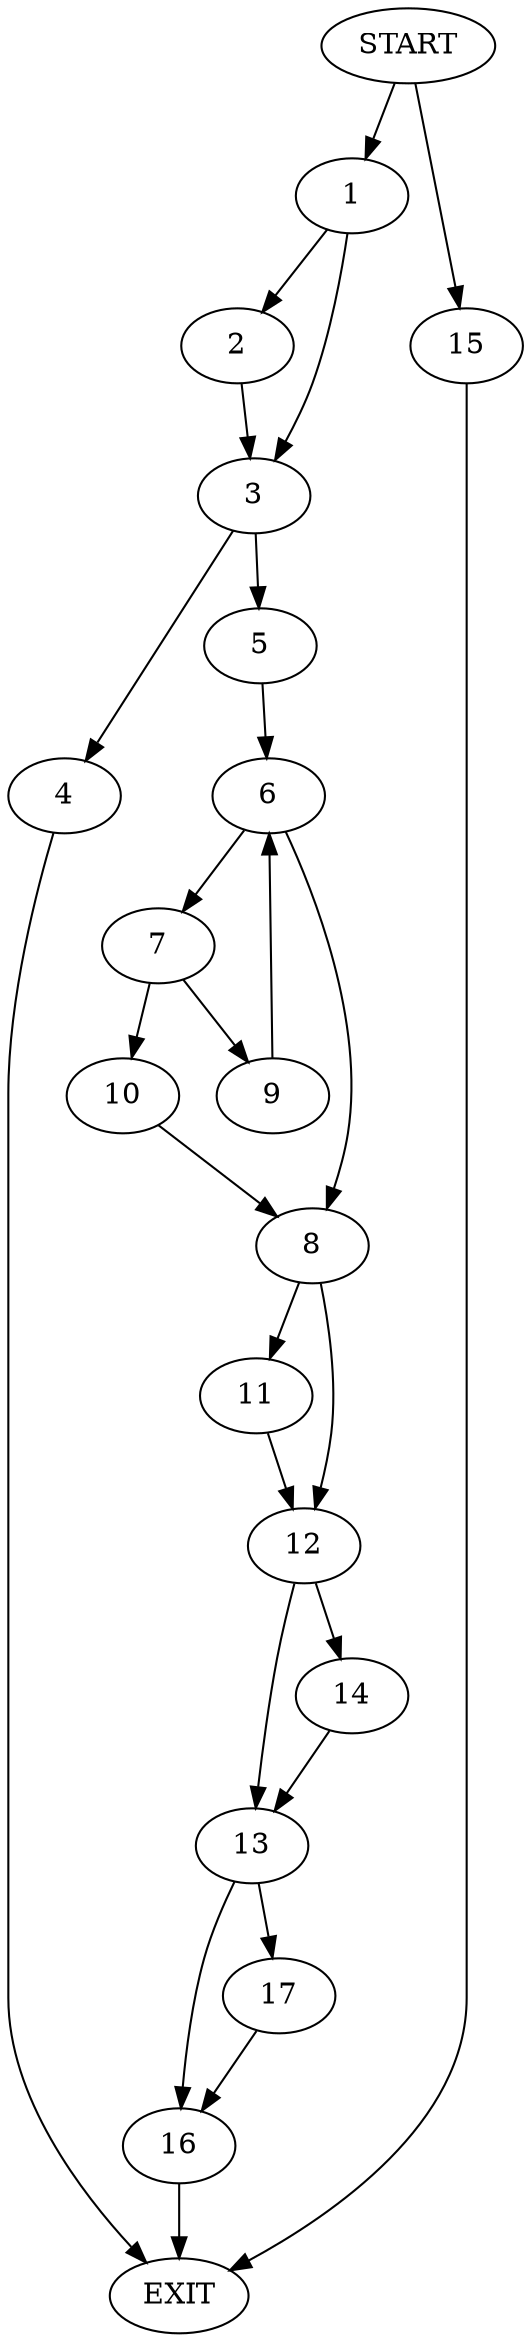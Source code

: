 digraph {
0 [label="START"]
18 [label="EXIT"]
0 -> 1
1 -> 2
1 -> 3
3 -> 4
3 -> 5
2 -> 3
5 -> 6
4 -> 18
6 -> 7
6 -> 8
7 -> 9
7 -> 10
8 -> 11
8 -> 12
10 -> 8
9 -> 6
12 -> 13
12 -> 14
11 -> 12
0 -> 15
15 -> 18
14 -> 13
13 -> 16
13 -> 17
17 -> 16
16 -> 18
}
